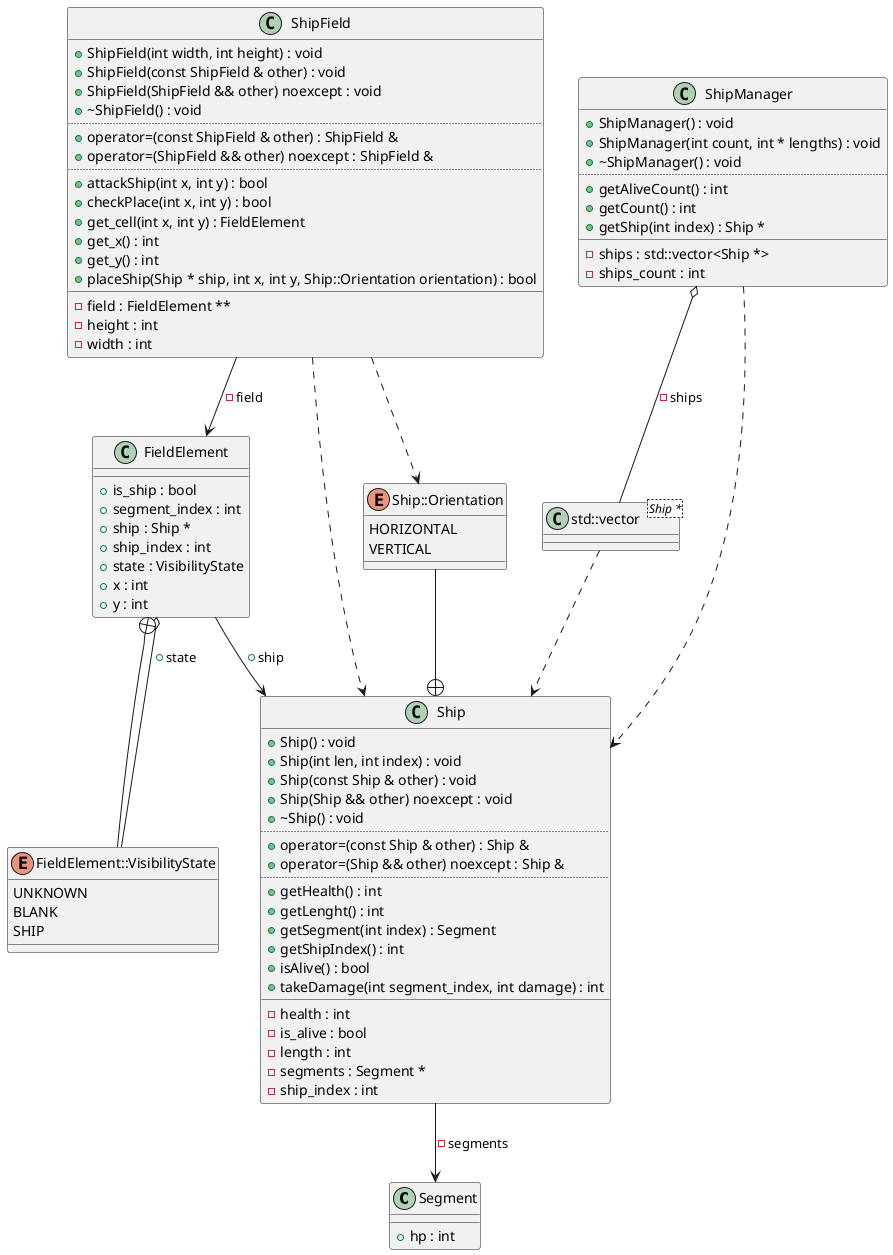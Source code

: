 @startuml
class "Segment" as C_0004224949386065029667
class C_0004224949386065029667 {
__
+hp : int
}
class "Ship" as C_0014529657433315016423
class C_0014529657433315016423 {
+Ship() : void
+Ship(int len, int index) : void
+Ship(const Ship & other) : void
+Ship(Ship && other) noexcept : void
+~Ship() : void
..
+operator=(const Ship & other) : Ship &
+operator=(Ship && other) noexcept : Ship &
..
+getHealth() : int
+getLenght() : int
+getSegment(int index) : Segment
+getShipIndex() : int
+isAlive() : bool
+takeDamage(int segment_index, int damage) : int
__
-health : int
-is_alive : bool
-length : int
-segments : Segment *
-ship_index : int
}
enum "Ship::Orientation" as C_0015200704647938469073
enum C_0015200704647938469073 {
HORIZONTAL
VERTICAL
}
class "FieldElement" as C_0001857836874925042506
class C_0001857836874925042506 {
__
+is_ship : bool
+segment_index : int
+ship : Ship *
+ship_index : int
+state : VisibilityState
+x : int
+y : int
}
enum "FieldElement::VisibilityState" as C_0016786167066212157050
enum C_0016786167066212157050 {
UNKNOWN
BLANK
SHIP
}
class "ShipField" as C_0003843296779074973901
class C_0003843296779074973901 {
+ShipField(int width, int height) : void
+ShipField(const ShipField & other) : void
+ShipField(ShipField && other) noexcept : void
+~ShipField() : void
..
+operator=(const ShipField & other) : ShipField &
+operator=(ShipField && other) noexcept : ShipField &
..
+attackShip(int x, int y) : bool
+checkPlace(int x, int y) : bool
+get_cell(int x, int y) : FieldElement
+get_x() : int
+get_y() : int
+placeShip(Ship * ship, int x, int y, Ship::Orientation orientation) : bool
__
-field : FieldElement **
-height : int
-width : int
}
class "std::vector<Ship *>" as C_0007462257846685508834
class C_0007462257846685508834 {
__
}
class "ShipManager" as C_0017499122254539489506
class C_0017499122254539489506 {
+ShipManager() : void
+ShipManager(int count, int * lengths) : void
+~ShipManager() : void
..
+getAliveCount() : int
+getCount() : int
+getShip(int index) : Ship *
__
-ships : std::vector<Ship *>
-ships_count : int
}
C_0014529657433315016423 --> C_0004224949386065029667 : -segments
C_0015200704647938469073 --+ C_0014529657433315016423
C_0001857836874925042506 o-- C_0016786167066212157050 : +state
C_0001857836874925042506 --> C_0014529657433315016423 : +ship
C_0016786167066212157050 --+ C_0001857836874925042506
C_0003843296779074973901 ..> C_0014529657433315016423
C_0003843296779074973901 ..> C_0015200704647938469073
C_0003843296779074973901 --> C_0001857836874925042506 : -field
C_0007462257846685508834 ..> C_0014529657433315016423
C_0017499122254539489506 ..> C_0014529657433315016423
C_0017499122254539489506 o-- C_0007462257846685508834 : -ships

'Generated with clang-uml, version 0.5.5
'LLVM version clang version 18.1.8
@enduml
